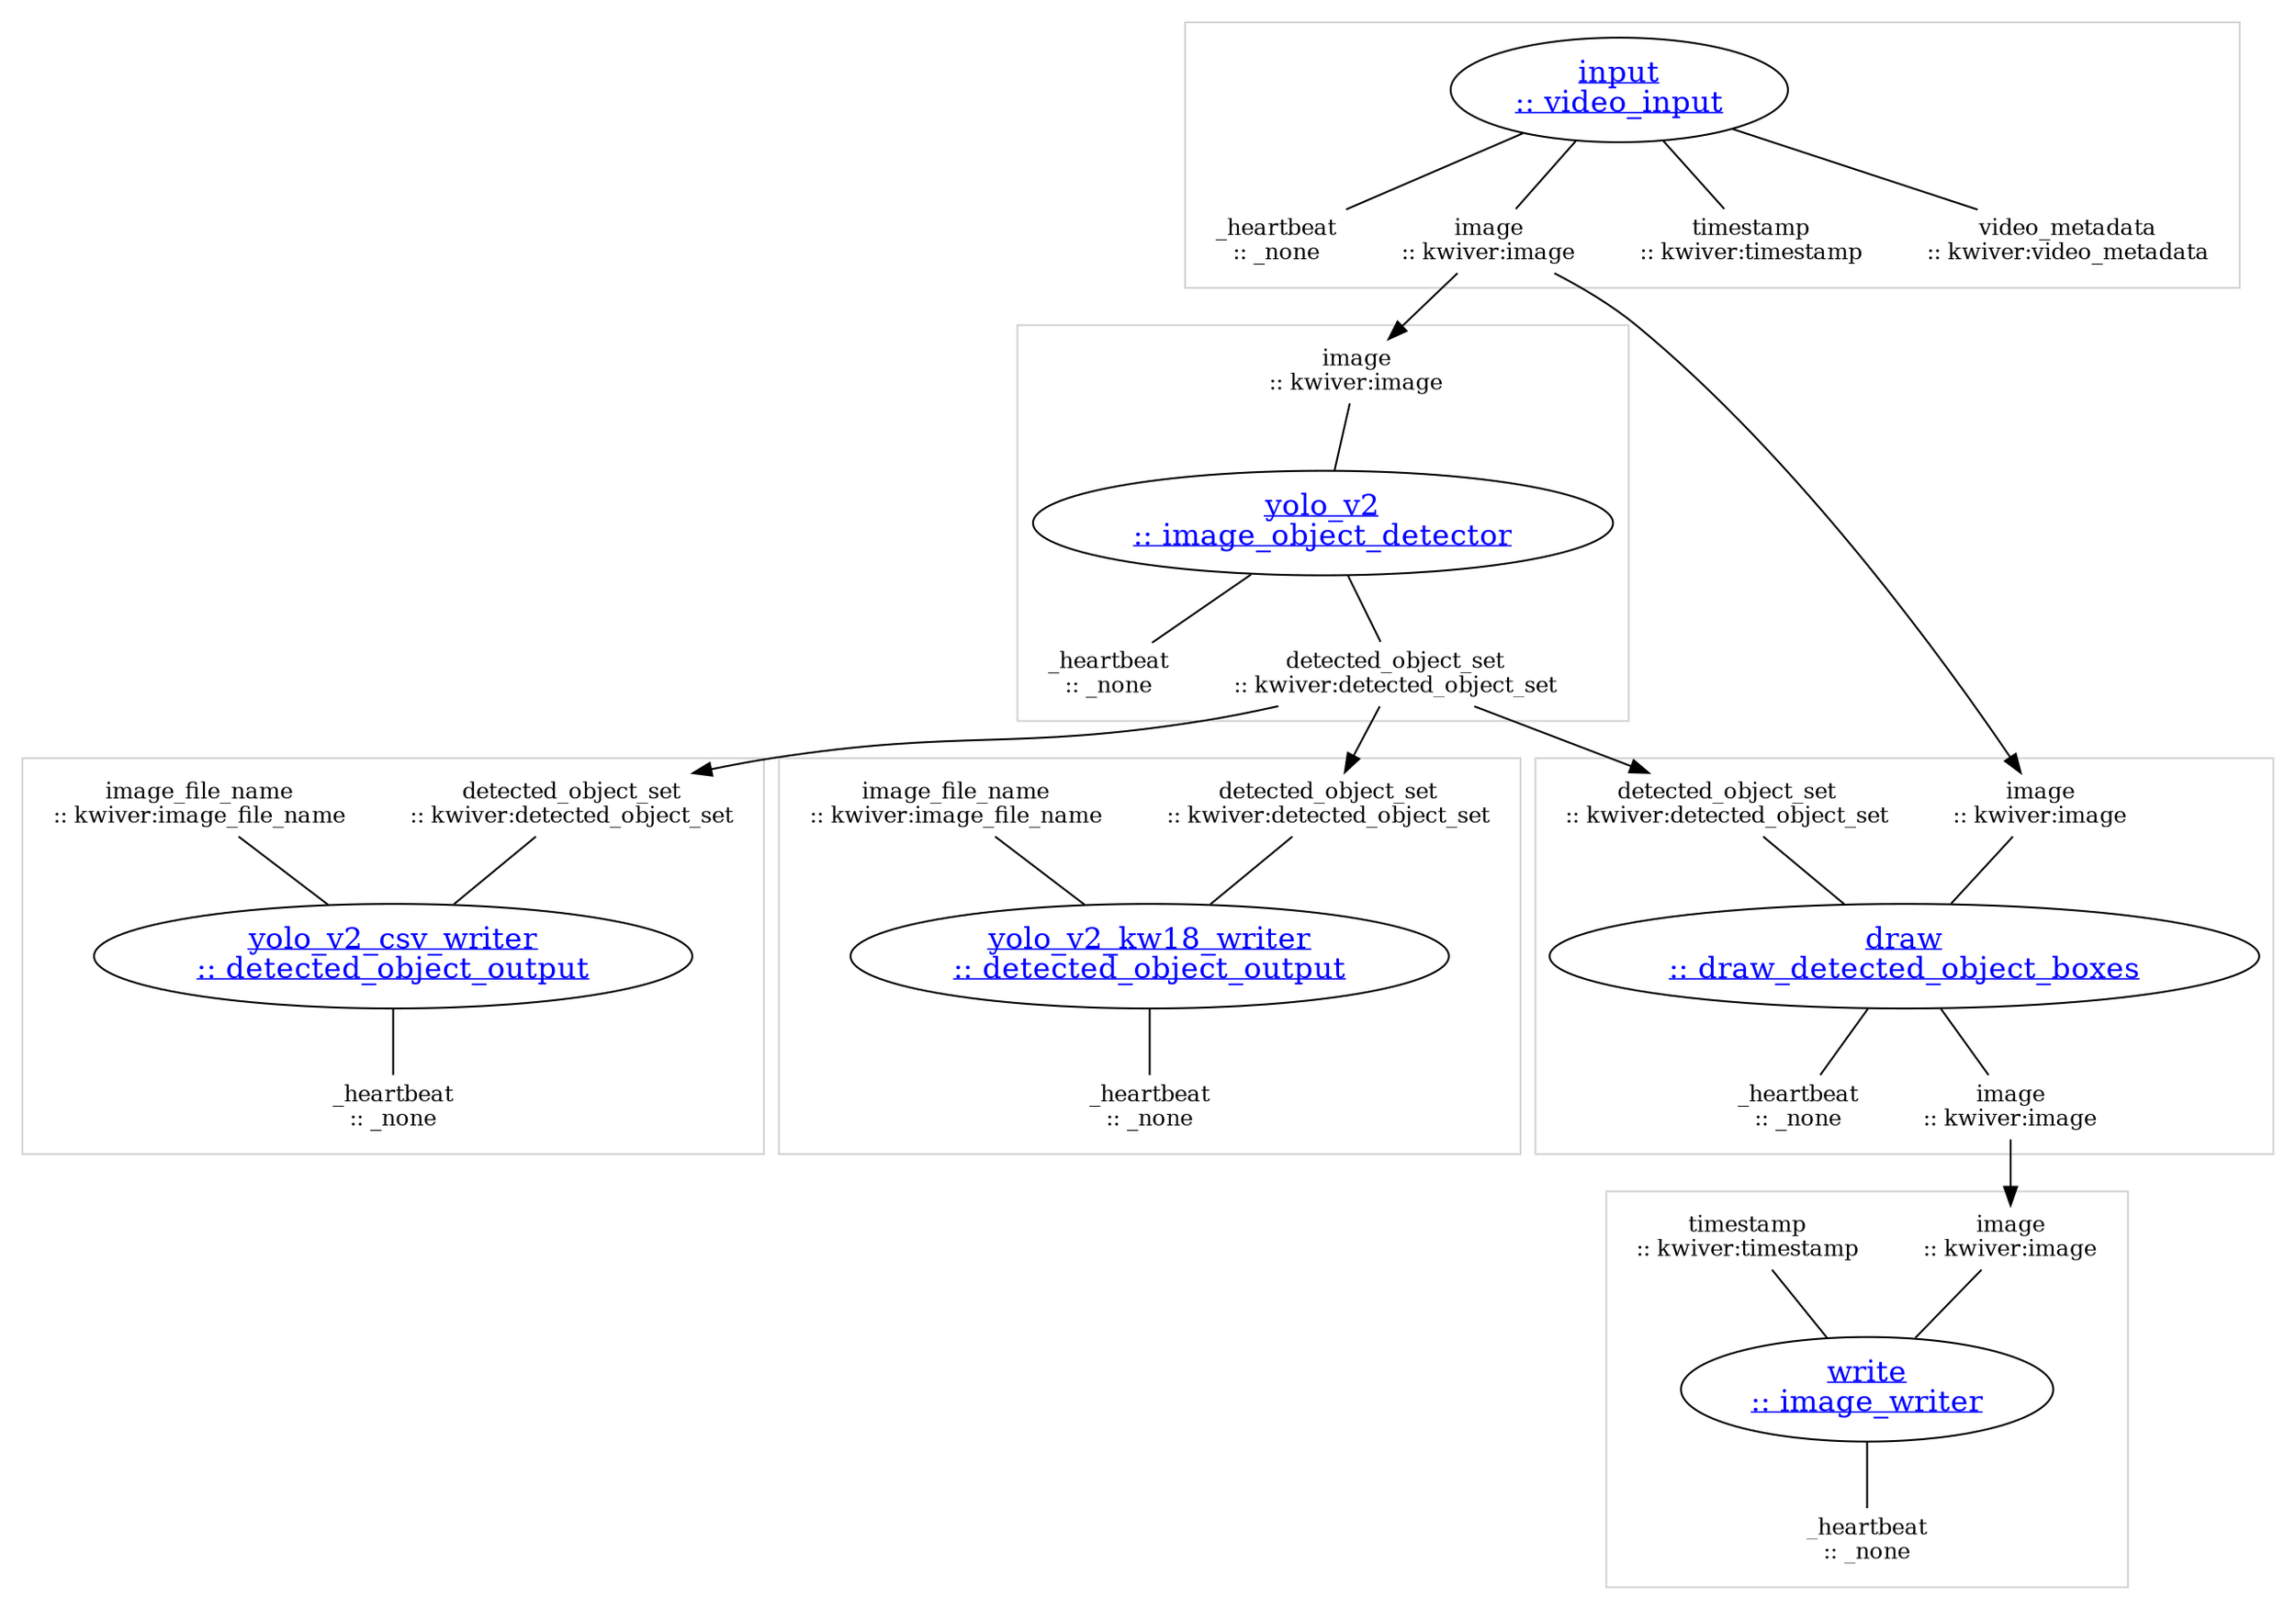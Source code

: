 strict digraph "unnamed" {
clusterrank=local;

subgraph "cluster_draw" {
color=lightgray;

"draw_main" [label=<<u>draw<br/>:: draw_detected_object_boxes</u>>,shape=ellipse,rank=same,fontcolor=blue,fontsize=16,href="../sprokit/processes/draw_detected_object_boxes.html"];

"draw_input_detected_object_set" [label="detected_object_set\n:: kwiver:detected_object_set",shape=none,height=0,width=0,fontsize=12];
"draw_input_detected_object_set" -> "draw_main" [arrowhead=none,color=black];
"draw_input_image" [label="image\n:: kwiver:image",shape=none,height=0,width=0,fontsize=12];
"draw_input_image" -> "draw_main" [arrowhead=none,color=black];

"draw_output__heartbeat" [label="_heartbeat\n:: _none",shape=none,height=0,width=0,fontsize=12];
"draw_main" -> "draw_output__heartbeat" [arrowhead=none,color=black];
"draw_output_image" [label="image\n:: kwiver:image",shape=none,height=0,width=0,fontsize=12];
"draw_main" -> "draw_output_image" [arrowhead=none,color=black];

}

subgraph "cluster_input" {
color=lightgray;

"input_main" [label=<<u>input<br/>:: video_input</u>>,shape=ellipse,rank=same,fontcolor=blue,fontsize=16,href="../sprokit/processes/video_input.html"];


"input_output__heartbeat" [label="_heartbeat\n:: _none",shape=none,height=0,width=0,fontsize=12];
"input_main" -> "input_output__heartbeat" [arrowhead=none,color=black];
"input_output_image" [label="image\n:: kwiver:image",shape=none,height=0,width=0,fontsize=12];
"input_main" -> "input_output_image" [arrowhead=none,color=black];
"input_output_timestamp" [label="timestamp\n:: kwiver:timestamp",shape=none,height=0,width=0,fontsize=12];
"input_main" -> "input_output_timestamp" [arrowhead=none,color=black];
"input_output_video_metadata" [label="video_metadata\n:: kwiver:video_metadata",shape=none,height=0,width=0,fontsize=12];
"input_main" -> "input_output_video_metadata" [arrowhead=none,color=black];

}

subgraph "cluster_write" {
color=lightgray;

"write_main" [label=<<u>write<br/>:: image_writer</u>>,shape=ellipse,rank=same,fontcolor=blue,fontsize=16,href="../sprokit/processes/image_writer.html"];

"write_input_image" [label="image\n:: kwiver:image",shape=none,height=0,width=0,fontsize=12];
"write_input_image" -> "write_main" [arrowhead=none,color=black];
"write_input_timestamp" [label="timestamp\n:: kwiver:timestamp",shape=none,height=0,width=0,fontsize=12];
"write_input_timestamp" -> "write_main" [arrowhead=none,color=black];

"write_output__heartbeat" [label="_heartbeat\n:: _none",shape=none,height=0,width=0,fontsize=12];
"write_main" -> "write_output__heartbeat" [arrowhead=none,color=black];

}

subgraph "cluster_yolo_v2" {
color=lightgray;

"yolo_v2_main" [label=<<u>yolo_v2<br/>:: image_object_detector</u>>,shape=ellipse,rank=same,fontcolor=blue,fontsize=16,href="../sprokit/processes/image_object_detector.html"];

"yolo_v2_input_image" [label="image\n:: kwiver:image",shape=none,height=0,width=0,fontsize=12];
"yolo_v2_input_image" -> "yolo_v2_main" [arrowhead=none,color=black];

"yolo_v2_output__heartbeat" [label="_heartbeat\n:: _none",shape=none,height=0,width=0,fontsize=12];
"yolo_v2_main" -> "yolo_v2_output__heartbeat" [arrowhead=none,color=black];
"yolo_v2_output_detected_object_set" [label="detected_object_set\n:: kwiver:detected_object_set",shape=none,height=0,width=0,fontsize=12];
"yolo_v2_main" -> "yolo_v2_output_detected_object_set" [arrowhead=none,color=black];

}

subgraph "cluster_yolo_v2_csv_writer" {
color=lightgray;

"yolo_v2_csv_writer_main" [label=<<u>yolo_v2_csv_writer<br/>:: detected_object_output</u>>,shape=ellipse,rank=same,fontcolor=blue,fontsize=16,href="../sprokit/processes/detected_object_output.html"];

"yolo_v2_csv_writer_input_detected_object_set" [label="detected_object_set\n:: kwiver:detected_object_set",shape=none,height=0,width=0,fontsize=12];
"yolo_v2_csv_writer_input_detected_object_set" -> "yolo_v2_csv_writer_main" [arrowhead=none,color=black];
"yolo_v2_csv_writer_input_image_file_name" [label="image_file_name\n:: kwiver:image_file_name",shape=none,height=0,width=0,fontsize=12];
"yolo_v2_csv_writer_input_image_file_name" -> "yolo_v2_csv_writer_main" [arrowhead=none,color=black];

"yolo_v2_csv_writer_output__heartbeat" [label="_heartbeat\n:: _none",shape=none,height=0,width=0,fontsize=12];
"yolo_v2_csv_writer_main" -> "yolo_v2_csv_writer_output__heartbeat" [arrowhead=none,color=black];

}

subgraph "cluster_yolo_v2_kw18_writer" {
color=lightgray;

"yolo_v2_kw18_writer_main" [label=<<u>yolo_v2_kw18_writer<br/>:: detected_object_output</u>>,shape=ellipse,rank=same,fontcolor=blue,fontsize=16,href="../sprokit/processes/detected_object_output.html"];

"yolo_v2_kw18_writer_input_detected_object_set" [label="detected_object_set\n:: kwiver:detected_object_set",shape=none,height=0,width=0,fontsize=12];
"yolo_v2_kw18_writer_input_detected_object_set" -> "yolo_v2_kw18_writer_main" [arrowhead=none,color=black];
"yolo_v2_kw18_writer_input_image_file_name" [label="image_file_name\n:: kwiver:image_file_name",shape=none,height=0,width=0,fontsize=12];
"yolo_v2_kw18_writer_input_image_file_name" -> "yolo_v2_kw18_writer_main" [arrowhead=none,color=black];

"yolo_v2_kw18_writer_output__heartbeat" [label="_heartbeat\n:: _none",shape=none,height=0,width=0,fontsize=12];
"yolo_v2_kw18_writer_main" -> "yolo_v2_kw18_writer_output__heartbeat" [arrowhead=none,color=black];

}

"draw_output_image" -> "write_input_image" [minlen=1,color=black,weight=1];
"input_output_image" -> "yolo_v2_input_image" [minlen=1,color=black,weight=1];
"input_output_image" -> "draw_input_image" [minlen=1,color=black,weight=1];
"yolo_v2_output_detected_object_set" -> "draw_input_detected_object_set" [minlen=1,color=black,weight=1];
"yolo_v2_output_detected_object_set" -> "yolo_v2_kw18_writer_input_detected_object_set" [minlen=1,color=black,weight=1];
"yolo_v2_output_detected_object_set" -> "yolo_v2_csv_writer_input_detected_object_set" [minlen=1,color=black,weight=1];

}
